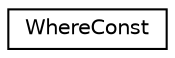 digraph "Graphical Class Hierarchy"
{
 // LATEX_PDF_SIZE
  edge [fontname="Helvetica",fontsize="10",labelfontname="Helvetica",labelfontsize="10"];
  node [fontname="Helvetica",fontsize="10",shape=record];
  rankdir="LR";
  Node0 [label="WhereConst",height=0.2,width=0.4,color="black", fillcolor="white", style="filled",URL="$db/d1b/sqlite3_8c.html#d5/d47/structWhereConst",tooltip=" "];
}
